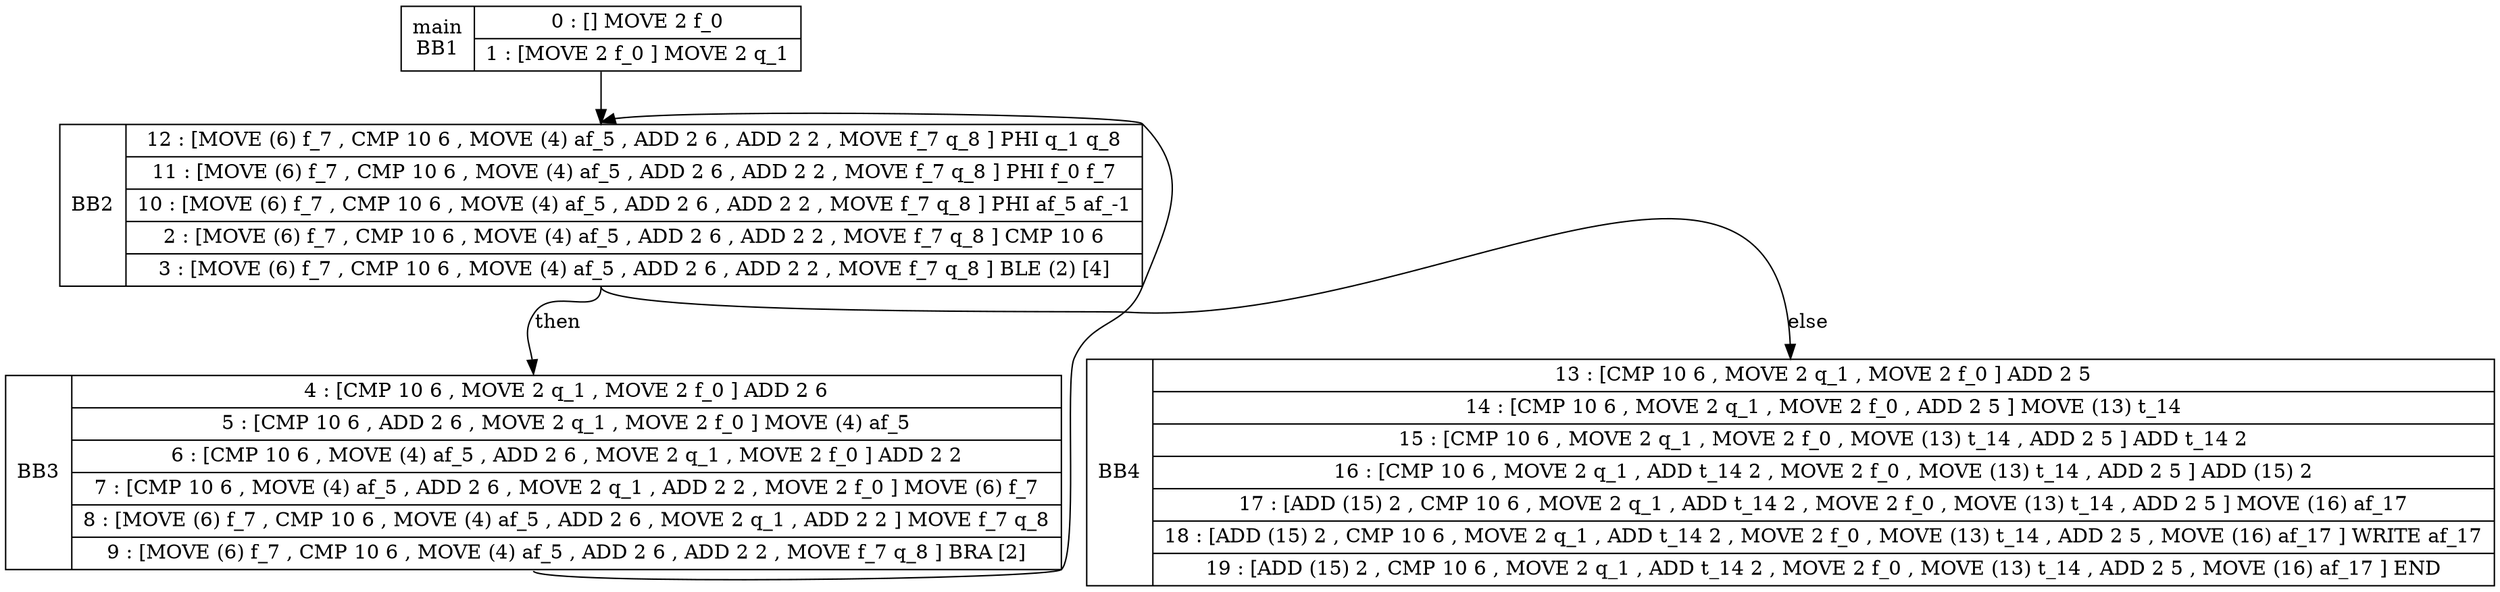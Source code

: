 digraph G {
BB2[shape=record, label="<b>BB2|{12 : [MOVE (6) f_7 , CMP 10 6 , MOVE (4) af_5 , ADD 2 6 , ADD 2 2 , MOVE f_7 q_8 ] PHI q_1 q_8 |11 : [MOVE (6) f_7 , CMP 10 6 , MOVE (4) af_5 , ADD 2 6 , ADD 2 2 , MOVE f_7 q_8 ] PHI f_0 f_7 |10 : [MOVE (6) f_7 , CMP 10 6 , MOVE (4) af_5 , ADD 2 6 , ADD 2 2 , MOVE f_7 q_8 ] PHI af_5 af_-1 |2 : [MOVE (6) f_7 , CMP 10 6 , MOVE (4) af_5 , ADD 2 6 , ADD 2 2 , MOVE f_7 q_8 ] CMP 10 6 |3 : [MOVE (6) f_7 , CMP 10 6 , MOVE (4) af_5 , ADD 2 6 , ADD 2 2 , MOVE f_7 q_8 ] BLE (2) [4] }"];
BB2:s -> BB3:n [label="then"];
BB2:s -> BB4:n [label="else"];
BB3[shape=record, label="<b>BB3|{4 : [CMP 10 6 , MOVE 2 q_1 , MOVE 2 f_0 ] ADD 2 6 |5 : [CMP 10 6 , ADD 2 6 , MOVE 2 q_1 , MOVE 2 f_0 ] MOVE (4) af_5 |6 : [CMP 10 6 , MOVE (4) af_5 , ADD 2 6 , MOVE 2 q_1 , MOVE 2 f_0 ] ADD 2 2 |7 : [CMP 10 6 , MOVE (4) af_5 , ADD 2 6 , MOVE 2 q_1 , ADD 2 2 , MOVE 2 f_0 ] MOVE (6) f_7 |8 : [MOVE (6) f_7 , CMP 10 6 , MOVE (4) af_5 , ADD 2 6 , MOVE 2 q_1 , ADD 2 2 ] MOVE f_7 q_8 |9 : [MOVE (6) f_7 , CMP 10 6 , MOVE (4) af_5 , ADD 2 6 , ADD 2 2 , MOVE f_7 q_8 ] BRA [2] }"];
BB3:s -> BB2:n [label=""];
BB4[shape=record, label="<b>BB4|{13 : [CMP 10 6 , MOVE 2 q_1 , MOVE 2 f_0 ] ADD 2 5 |14 : [CMP 10 6 , MOVE 2 q_1 , MOVE 2 f_0 , ADD 2 5 ] MOVE (13) t_14 |15 : [CMP 10 6 , MOVE 2 q_1 , MOVE 2 f_0 , MOVE (13) t_14 , ADD 2 5 ] ADD t_14 2 |16 : [CMP 10 6 , MOVE 2 q_1 , ADD t_14 2 , MOVE 2 f_0 , MOVE (13) t_14 , ADD 2 5 ] ADD (15) 2 |17 : [ADD (15) 2 , CMP 10 6 , MOVE 2 q_1 , ADD t_14 2 , MOVE 2 f_0 , MOVE (13) t_14 , ADD 2 5 ] MOVE (16) af_17 |18 : [ADD (15) 2 , CMP 10 6 , MOVE 2 q_1 , ADD t_14 2 , MOVE 2 f_0 , MOVE (13) t_14 , ADD 2 5 , MOVE (16) af_17 ] WRITE af_17 |19 : [ADD (15) 2 , CMP 10 6 , MOVE 2 q_1 , ADD t_14 2 , MOVE 2 f_0 , MOVE (13) t_14 , ADD 2 5 , MOVE (16) af_17 ] END }"];
BB1[shape=record, label="<b>main\nBB1|{0 : [] MOVE 2 f_0 |1 : [MOVE 2 f_0 ] MOVE 2 q_1 }"];
BB1:s -> BB2:n [label=""];
}